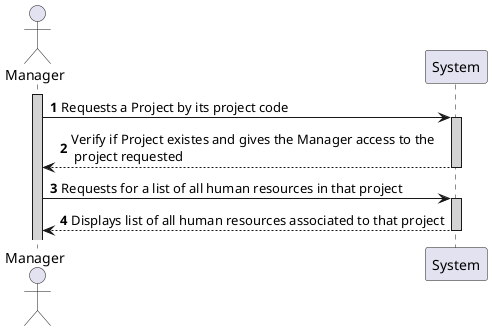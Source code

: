 @startuml


actor Manager

autonumber

activate Manager #lightgrey

Manager -> System: Requests a Project by its project code
activate System #lightgrey
Manager <-- System: Verify if Project existes and gives the Manager access to the\n project requested
deactivate
Manager -> System: Requests for a list of all human resources in that project
activate System #lightgrey
System --> Manager: Displays list of all human resources associated to that project
deactivate
@enduml